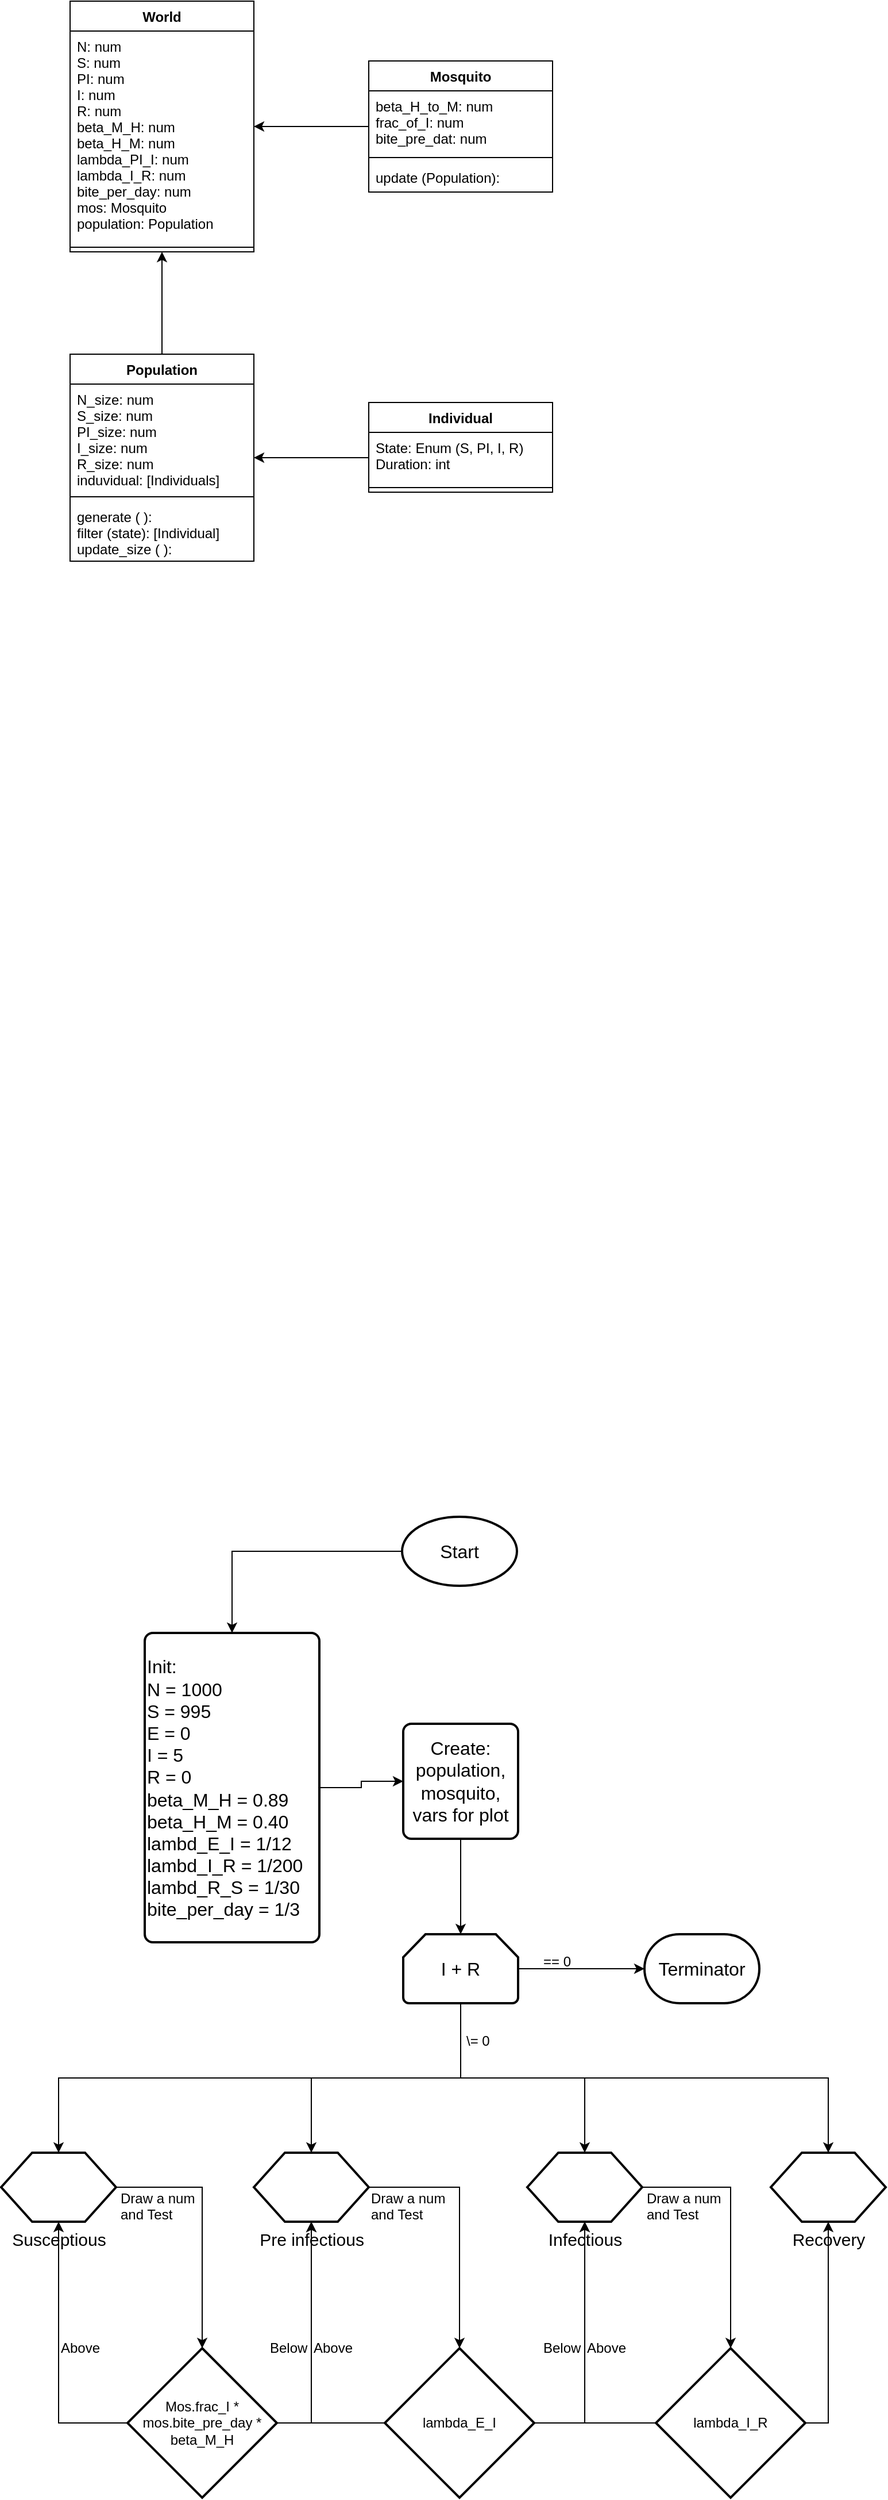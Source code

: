 <mxfile pages="1" version="11.2.8" type="google"><diagram id="QHoZbo7GYNLCDRuxF5WF" name="Page-1"><mxGraphModel dx="1038" dy="557" grid="1" gridSize="10" guides="1" tooltips="1" connect="1" arrows="1" fold="1" page="1" pageScale="1" pageWidth="827" pageHeight="1169" math="0" shadow="0"><root><mxCell id="0"/><mxCell id="1" parent="0"/><mxCell id="qXKxcWB5OwTb-_SlmIvq-1" value="Individual" style="swimlane;fontStyle=1;align=center;verticalAlign=top;childLayout=stackLayout;horizontal=1;startSize=26;horizontalStack=0;resizeParent=1;resizeParentMax=0;resizeLast=0;collapsible=1;marginBottom=0;" parent="1" vertex="1"><mxGeometry x="340" y="391" width="160" height="78" as="geometry"/></mxCell><mxCell id="qXKxcWB5OwTb-_SlmIvq-2" value="State: Enum (S, PI, I, R)&#10;Duration: int" style="text;strokeColor=none;fillColor=none;align=left;verticalAlign=top;spacingLeft=4;spacingRight=4;overflow=hidden;rotatable=0;points=[[0,0.5],[1,0.5]];portConstraint=eastwest;" parent="qXKxcWB5OwTb-_SlmIvq-1" vertex="1"><mxGeometry y="26" width="160" height="44" as="geometry"/></mxCell><mxCell id="qXKxcWB5OwTb-_SlmIvq-3" value="" style="line;strokeWidth=1;fillColor=none;align=left;verticalAlign=middle;spacingTop=-1;spacingLeft=3;spacingRight=3;rotatable=0;labelPosition=right;points=[];portConstraint=eastwest;" parent="qXKxcWB5OwTb-_SlmIvq-1" vertex="1"><mxGeometry y="70" width="160" height="8" as="geometry"/></mxCell><mxCell id="qXKxcWB5OwTb-_SlmIvq-17" style="edgeStyle=orthogonalEdgeStyle;rounded=0;orthogonalLoop=1;jettySize=auto;html=1;" parent="1" source="qXKxcWB5OwTb-_SlmIvq-5" target="qXKxcWB5OwTb-_SlmIvq-13" edge="1"><mxGeometry relative="1" as="geometry"/></mxCell><mxCell id="qXKxcWB5OwTb-_SlmIvq-5" value="Population" style="swimlane;fontStyle=1;align=center;verticalAlign=top;childLayout=stackLayout;horizontal=1;startSize=26;horizontalStack=0;resizeParent=1;resizeParentMax=0;resizeLast=0;collapsible=1;marginBottom=0;" parent="1" vertex="1"><mxGeometry x="80" y="349" width="160" height="180" as="geometry"/></mxCell><mxCell id="qXKxcWB5OwTb-_SlmIvq-6" value="N_size: num&#10;S_size: num&#10;PI_size: num&#10;I_size: num&#10;R_size: num&#10;induvidual: [Individuals]" style="text;strokeColor=none;fillColor=none;align=left;verticalAlign=top;spacingLeft=4;spacingRight=4;overflow=hidden;rotatable=0;points=[[0,0.5],[1,0.5]];portConstraint=eastwest;" parent="qXKxcWB5OwTb-_SlmIvq-5" vertex="1"><mxGeometry y="26" width="160" height="94" as="geometry"/></mxCell><mxCell id="qXKxcWB5OwTb-_SlmIvq-7" value="" style="line;strokeWidth=1;fillColor=none;align=left;verticalAlign=middle;spacingTop=-1;spacingLeft=3;spacingRight=3;rotatable=0;labelPosition=right;points=[];portConstraint=eastwest;" parent="qXKxcWB5OwTb-_SlmIvq-5" vertex="1"><mxGeometry y="120" width="160" height="8" as="geometry"/></mxCell><mxCell id="qXKxcWB5OwTb-_SlmIvq-8" value="generate ( ):&#10;filter (state): [Individual]&#10;update_size ( ):" style="text;strokeColor=none;fillColor=none;align=left;verticalAlign=top;spacingLeft=4;spacingRight=4;overflow=hidden;rotatable=0;points=[[0,0.5],[1,0.5]];portConstraint=eastwest;" parent="qXKxcWB5OwTb-_SlmIvq-5" vertex="1"><mxGeometry y="128" width="160" height="52" as="geometry"/></mxCell><mxCell id="qXKxcWB5OwTb-_SlmIvq-20" style="edgeStyle=orthogonalEdgeStyle;rounded=0;orthogonalLoop=1;jettySize=auto;html=1;" parent="1" source="qXKxcWB5OwTb-_SlmIvq-9" target="qXKxcWB5OwTb-_SlmIvq-13" edge="1"><mxGeometry relative="1" as="geometry"/></mxCell><mxCell id="qXKxcWB5OwTb-_SlmIvq-9" value="Mosquito" style="swimlane;fontStyle=1;align=center;verticalAlign=top;childLayout=stackLayout;horizontal=1;startSize=26;horizontalStack=0;resizeParent=1;resizeParentMax=0;resizeLast=0;collapsible=1;marginBottom=0;" parent="1" vertex="1"><mxGeometry x="340" y="94" width="160" height="114" as="geometry"/></mxCell><mxCell id="qXKxcWB5OwTb-_SlmIvq-10" value="beta_H_to_M: num&#10;frac_of_I: num&#10;bite_pre_dat: num" style="text;strokeColor=none;fillColor=none;align=left;verticalAlign=top;spacingLeft=4;spacingRight=4;overflow=hidden;rotatable=0;points=[[0,0.5],[1,0.5]];portConstraint=eastwest;" parent="qXKxcWB5OwTb-_SlmIvq-9" vertex="1"><mxGeometry y="26" width="160" height="54" as="geometry"/></mxCell><mxCell id="qXKxcWB5OwTb-_SlmIvq-11" value="" style="line;strokeWidth=1;fillColor=none;align=left;verticalAlign=middle;spacingTop=-1;spacingLeft=3;spacingRight=3;rotatable=0;labelPosition=right;points=[];portConstraint=eastwest;" parent="qXKxcWB5OwTb-_SlmIvq-9" vertex="1"><mxGeometry y="80" width="160" height="8" as="geometry"/></mxCell><mxCell id="qXKxcWB5OwTb-_SlmIvq-12" value="update (Population):" style="text;strokeColor=none;fillColor=none;align=left;verticalAlign=top;spacingLeft=4;spacingRight=4;overflow=hidden;rotatable=0;points=[[0,0.5],[1,0.5]];portConstraint=eastwest;" parent="qXKxcWB5OwTb-_SlmIvq-9" vertex="1"><mxGeometry y="88" width="160" height="26" as="geometry"/></mxCell><mxCell id="qXKxcWB5OwTb-_SlmIvq-13" value="World" style="swimlane;fontStyle=1;align=center;verticalAlign=top;childLayout=stackLayout;horizontal=1;startSize=26;horizontalStack=0;resizeParent=1;resizeParentMax=0;resizeLast=0;collapsible=1;marginBottom=0;" parent="1" vertex="1"><mxGeometry x="80" y="42" width="160" height="218" as="geometry"/></mxCell><mxCell id="qXKxcWB5OwTb-_SlmIvq-14" value="N: num&#10;S: num&#10;PI: num&#10;I: num&#10;R: num&#10;beta_M_H: num&#10;beta_H_M: num&#10;lambda_PI_I: num&#10;lambda_I_R: num&#10;bite_per_day: num&#10;mos: Mosquito&#10;population: Population&#10;" style="text;strokeColor=none;fillColor=none;align=left;verticalAlign=top;spacingLeft=4;spacingRight=4;overflow=hidden;rotatable=0;points=[[0,0.5],[1,0.5]];portConstraint=eastwest;" parent="qXKxcWB5OwTb-_SlmIvq-13" vertex="1"><mxGeometry y="26" width="160" height="184" as="geometry"/></mxCell><mxCell id="qXKxcWB5OwTb-_SlmIvq-15" value="" style="line;strokeWidth=1;fillColor=none;align=left;verticalAlign=middle;spacingTop=-1;spacingLeft=3;spacingRight=3;rotatable=0;labelPosition=right;points=[];portConstraint=eastwest;" parent="qXKxcWB5OwTb-_SlmIvq-13" vertex="1"><mxGeometry y="210" width="160" height="8" as="geometry"/></mxCell><mxCell id="qXKxcWB5OwTb-_SlmIvq-18" style="edgeStyle=orthogonalEdgeStyle;rounded=0;orthogonalLoop=1;jettySize=auto;html=1;" parent="1" source="qXKxcWB5OwTb-_SlmIvq-2" target="qXKxcWB5OwTb-_SlmIvq-5" edge="1"><mxGeometry relative="1" as="geometry"/></mxCell><mxCell id="qXKxcWB5OwTb-_SlmIvq-92" style="edgeStyle=orthogonalEdgeStyle;rounded=0;orthogonalLoop=1;jettySize=auto;html=1;" parent="1" source="qXKxcWB5OwTb-_SlmIvq-21" target="qXKxcWB5OwTb-_SlmIvq-89" edge="1"><mxGeometry relative="1" as="geometry"/></mxCell><mxCell id="qXKxcWB5OwTb-_SlmIvq-21" value="&lt;font style=&quot;font-size: 16px&quot;&gt;Start&lt;/font&gt;" style="strokeWidth=2;html=1;shape=mxgraph.flowchart.start_1;whiteSpace=wrap;" parent="1" vertex="1"><mxGeometry x="369" y="1360" width="100" height="60" as="geometry"/></mxCell><mxCell id="qXKxcWB5OwTb-_SlmIvq-91" style="edgeStyle=orthogonalEdgeStyle;rounded=0;orthogonalLoop=1;jettySize=auto;html=1;" parent="1" source="qXKxcWB5OwTb-_SlmIvq-22" target="qXKxcWB5OwTb-_SlmIvq-77" edge="1"><mxGeometry relative="1" as="geometry"/></mxCell><mxCell id="qXKxcWB5OwTb-_SlmIvq-22" value="&lt;font style=&quot;font-size: 16px&quot;&gt;Create:&lt;br&gt;population,&lt;br&gt;mosquito,&lt;br&gt;vars for plot&lt;/font&gt;" style="rounded=1;whiteSpace=wrap;html=1;absoluteArcSize=1;arcSize=14;strokeWidth=2;" parent="1" vertex="1"><mxGeometry x="370" y="1540" width="100" height="100" as="geometry"/></mxCell><mxCell id="qXKxcWB5OwTb-_SlmIvq-43" style="edgeStyle=orthogonalEdgeStyle;rounded=0;orthogonalLoop=1;jettySize=auto;html=1;exitX=1;exitY=0.5;exitDx=0;exitDy=0;exitPerimeter=0;" parent="1" source="qXKxcWB5OwTb-_SlmIvq-25" target="qXKxcWB5OwTb-_SlmIvq-33" edge="1"><mxGeometry relative="1" as="geometry"/></mxCell><mxCell id="qXKxcWB5OwTb-_SlmIvq-50" style="edgeStyle=orthogonalEdgeStyle;rounded=0;orthogonalLoop=1;jettySize=auto;html=1;exitX=0;exitY=0.5;exitDx=0;exitDy=0;exitPerimeter=0;" parent="1" source="qXKxcWB5OwTb-_SlmIvq-25" target="qXKxcWB5OwTb-_SlmIvq-31" edge="1"><mxGeometry relative="1" as="geometry"/></mxCell><mxCell id="qXKxcWB5OwTb-_SlmIvq-25" value="Mos.frac_I * mos.bite_pre_day * beta_M_H" style="strokeWidth=2;html=1;shape=mxgraph.flowchart.decision;whiteSpace=wrap;" parent="1" vertex="1"><mxGeometry x="130" y="2083" width="130" height="130" as="geometry"/></mxCell><mxCell id="qXKxcWB5OwTb-_SlmIvq-45" style="edgeStyle=orthogonalEdgeStyle;rounded=0;orthogonalLoop=1;jettySize=auto;html=1;exitX=1;exitY=0.5;exitDx=0;exitDy=0;exitPerimeter=0;" parent="1" source="qXKxcWB5OwTb-_SlmIvq-27" target="qXKxcWB5OwTb-_SlmIvq-36" edge="1"><mxGeometry relative="1" as="geometry"/></mxCell><mxCell id="qXKxcWB5OwTb-_SlmIvq-49" style="edgeStyle=orthogonalEdgeStyle;rounded=0;orthogonalLoop=1;jettySize=auto;html=1;" parent="1" source="qXKxcWB5OwTb-_SlmIvq-27" target="qXKxcWB5OwTb-_SlmIvq-33" edge="1"><mxGeometry relative="1" as="geometry"/></mxCell><mxCell id="qXKxcWB5OwTb-_SlmIvq-27" value="lambda_E_I" style="strokeWidth=2;html=1;shape=mxgraph.flowchart.decision;whiteSpace=wrap;" parent="1" vertex="1"><mxGeometry x="354" y="2083" width="130" height="130" as="geometry"/></mxCell><mxCell id="qXKxcWB5OwTb-_SlmIvq-47" style="edgeStyle=orthogonalEdgeStyle;rounded=0;orthogonalLoop=1;jettySize=auto;html=1;exitX=1;exitY=0.5;exitDx=0;exitDy=0;exitPerimeter=0;" parent="1" source="qXKxcWB5OwTb-_SlmIvq-28" target="qXKxcWB5OwTb-_SlmIvq-37" edge="1"><mxGeometry relative="1" as="geometry"/></mxCell><mxCell id="qXKxcWB5OwTb-_SlmIvq-51" style="edgeStyle=orthogonalEdgeStyle;rounded=0;orthogonalLoop=1;jettySize=auto;html=1;exitX=0;exitY=0.5;exitDx=0;exitDy=0;exitPerimeter=0;" parent="1" source="qXKxcWB5OwTb-_SlmIvq-28" target="qXKxcWB5OwTb-_SlmIvq-36" edge="1"><mxGeometry relative="1" as="geometry"/></mxCell><mxCell id="qXKxcWB5OwTb-_SlmIvq-28" value="lambda_I_R" style="strokeWidth=2;html=1;shape=mxgraph.flowchart.decision;whiteSpace=wrap;" parent="1" vertex="1"><mxGeometry x="590" y="2083" width="130" height="130" as="geometry"/></mxCell><mxCell id="qXKxcWB5OwTb-_SlmIvq-38" style="edgeStyle=orthogonalEdgeStyle;rounded=0;orthogonalLoop=1;jettySize=auto;html=1;exitX=0.5;exitY=1;exitDx=0;exitDy=0;exitPerimeter=0;" parent="1" source="qXKxcWB5OwTb-_SlmIvq-77" target="qXKxcWB5OwTb-_SlmIvq-33" edge="1"><mxGeometry relative="1" as="geometry"><mxPoint x="370" y="1803.176" as="sourcePoint"/></mxGeometry></mxCell><mxCell id="qXKxcWB5OwTb-_SlmIvq-39" style="edgeStyle=orthogonalEdgeStyle;rounded=0;orthogonalLoop=1;jettySize=auto;html=1;exitX=0.5;exitY=1;exitDx=0;exitDy=0;exitPerimeter=0;" parent="1" source="qXKxcWB5OwTb-_SlmIvq-77" target="qXKxcWB5OwTb-_SlmIvq-36" edge="1"><mxGeometry relative="1" as="geometry"><mxPoint x="470" y="1803.176" as="sourcePoint"/></mxGeometry></mxCell><mxCell id="qXKxcWB5OwTb-_SlmIvq-40" style="edgeStyle=orthogonalEdgeStyle;rounded=0;orthogonalLoop=1;jettySize=auto;html=1;exitX=0.5;exitY=1;exitDx=0;exitDy=0;exitPerimeter=0;" parent="1" source="qXKxcWB5OwTb-_SlmIvq-77" target="qXKxcWB5OwTb-_SlmIvq-31" edge="1"><mxGeometry relative="1" as="geometry"><mxPoint x="370" y="1803.176" as="sourcePoint"/></mxGeometry></mxCell><mxCell id="qXKxcWB5OwTb-_SlmIvq-41" style="edgeStyle=orthogonalEdgeStyle;rounded=0;orthogonalLoop=1;jettySize=auto;html=1;exitX=0.5;exitY=1;exitDx=0;exitDy=0;exitPerimeter=0;" parent="1" source="qXKxcWB5OwTb-_SlmIvq-77" target="qXKxcWB5OwTb-_SlmIvq-37" edge="1"><mxGeometry relative="1" as="geometry"><mxPoint x="470" y="1803.176" as="sourcePoint"/></mxGeometry></mxCell><mxCell id="qXKxcWB5OwTb-_SlmIvq-42" style="edgeStyle=orthogonalEdgeStyle;rounded=0;orthogonalLoop=1;jettySize=auto;html=1;entryX=0.5;entryY=0;entryDx=0;entryDy=0;entryPerimeter=0;exitX=1;exitY=0.5;exitDx=0;exitDy=0;" parent="1" source="qXKxcWB5OwTb-_SlmIvq-31" target="qXKxcWB5OwTb-_SlmIvq-25" edge="1"><mxGeometry relative="1" as="geometry"/></mxCell><mxCell id="qXKxcWB5OwTb-_SlmIvq-31" value="&lt;font style=&quot;font-size: 15px&quot;&gt;Susceptious&lt;/font&gt;" style="verticalLabelPosition=bottom;verticalAlign=top;html=1;strokeWidth=2;shape=hexagon;perimeter=hexagonPerimeter2;arcSize=6;size=0.27;" parent="1" vertex="1"><mxGeometry x="20" y="1913" width="100" height="60" as="geometry"/></mxCell><mxCell id="qXKxcWB5OwTb-_SlmIvq-44" style="edgeStyle=orthogonalEdgeStyle;rounded=0;orthogonalLoop=1;jettySize=auto;html=1;entryX=0.5;entryY=0;entryDx=0;entryDy=0;entryPerimeter=0;" parent="1" source="qXKxcWB5OwTb-_SlmIvq-33" target="qXKxcWB5OwTb-_SlmIvq-27" edge="1"><mxGeometry relative="1" as="geometry"/></mxCell><mxCell id="qXKxcWB5OwTb-_SlmIvq-33" value="&lt;font style=&quot;font-size: 15px&quot;&gt;Pre infectious&lt;/font&gt;" style="verticalLabelPosition=bottom;verticalAlign=top;html=1;strokeWidth=2;shape=hexagon;perimeter=hexagonPerimeter2;arcSize=6;size=0.27;" parent="1" vertex="1"><mxGeometry x="240" y="1913" width="100" height="60" as="geometry"/></mxCell><mxCell id="qXKxcWB5OwTb-_SlmIvq-46" style="edgeStyle=orthogonalEdgeStyle;rounded=0;orthogonalLoop=1;jettySize=auto;html=1;entryX=0.5;entryY=0;entryDx=0;entryDy=0;entryPerimeter=0;exitX=1;exitY=0.5;exitDx=0;exitDy=0;" parent="1" source="qXKxcWB5OwTb-_SlmIvq-36" target="qXKxcWB5OwTb-_SlmIvq-28" edge="1"><mxGeometry relative="1" as="geometry"/></mxCell><mxCell id="qXKxcWB5OwTb-_SlmIvq-36" value="&lt;font style=&quot;font-size: 15px&quot;&gt;Infectious&lt;/font&gt;" style="verticalLabelPosition=bottom;verticalAlign=top;html=1;strokeWidth=2;shape=hexagon;perimeter=hexagonPerimeter2;arcSize=6;size=0.27;" parent="1" vertex="1"><mxGeometry x="478" y="1913" width="100" height="60" as="geometry"/></mxCell><mxCell id="qXKxcWB5OwTb-_SlmIvq-37" value="&lt;font style=&quot;font-size: 15px&quot;&gt;Recovery&lt;/font&gt;" style="verticalLabelPosition=bottom;verticalAlign=top;html=1;strokeWidth=2;shape=hexagon;perimeter=hexagonPerimeter2;arcSize=6;size=0.27;" parent="1" vertex="1"><mxGeometry x="690" y="1913" width="100" height="60" as="geometry"/></mxCell><mxCell id="qXKxcWB5OwTb-_SlmIvq-58" value="Below" style="text;html=1;resizable=0;points=[];autosize=1;align=left;verticalAlign=top;spacingTop=-4;" parent="1" vertex="1"><mxGeometry x="490" y="2073" width="50" height="20" as="geometry"/></mxCell><mxCell id="qXKxcWB5OwTb-_SlmIvq-59" value="Above" style="text;html=1;resizable=0;points=[];autosize=1;align=left;verticalAlign=top;spacingTop=-4;" parent="1" vertex="1"><mxGeometry x="528" y="2073" width="50" height="20" as="geometry"/></mxCell><mxCell id="qXKxcWB5OwTb-_SlmIvq-61" value="Below" style="text;html=1;resizable=0;points=[];autosize=1;align=left;verticalAlign=top;spacingTop=-4;" parent="1" vertex="1"><mxGeometry x="252" y="2073" width="50" height="20" as="geometry"/></mxCell><mxCell id="qXKxcWB5OwTb-_SlmIvq-62" value="Above" style="text;html=1;resizable=0;points=[];autosize=1;align=left;verticalAlign=top;spacingTop=-4;" parent="1" vertex="1"><mxGeometry x="290" y="2073" width="50" height="20" as="geometry"/></mxCell><mxCell id="qXKxcWB5OwTb-_SlmIvq-64" value="Above" style="text;html=1;resizable=0;points=[];autosize=1;align=left;verticalAlign=top;spacingTop=-4;" parent="1" vertex="1"><mxGeometry x="70" y="2073" width="50" height="20" as="geometry"/></mxCell><mxCell id="qXKxcWB5OwTb-_SlmIvq-65" value="Draw a num&lt;br&gt;and Test" style="text;html=1;resizable=0;points=[];autosize=1;align=left;verticalAlign=top;spacingTop=-4;" parent="1" vertex="1"><mxGeometry x="122" y="1943" width="80" height="30" as="geometry"/></mxCell><mxCell id="qXKxcWB5OwTb-_SlmIvq-66" value="Draw a num&lt;br&gt;and Test" style="text;html=1;resizable=0;points=[];autosize=1;align=left;verticalAlign=top;spacingTop=-4;" parent="1" vertex="1"><mxGeometry x="340" y="1943" width="80" height="30" as="geometry"/></mxCell><mxCell id="qXKxcWB5OwTb-_SlmIvq-67" value="Draw a num&lt;br&gt;and Test" style="text;html=1;resizable=0;points=[];autosize=1;align=left;verticalAlign=top;spacingTop=-4;" parent="1" vertex="1"><mxGeometry x="580" y="1943" width="80" height="30" as="geometry"/></mxCell><mxCell id="qXKxcWB5OwTb-_SlmIvq-80" style="edgeStyle=orthogonalEdgeStyle;rounded=0;orthogonalLoop=1;jettySize=auto;html=1;" parent="1" source="qXKxcWB5OwTb-_SlmIvq-77" target="qXKxcWB5OwTb-_SlmIvq-79" edge="1"><mxGeometry relative="1" as="geometry"/></mxCell><mxCell id="qXKxcWB5OwTb-_SlmIvq-77" value="&lt;font style=&quot;font-size: 16px&quot;&gt;I + R&lt;/font&gt;" style="strokeWidth=2;html=1;shape=mxgraph.flowchart.loop_limit;whiteSpace=wrap;" parent="1" vertex="1"><mxGeometry x="370" y="1723" width="100" height="60" as="geometry"/></mxCell><mxCell id="qXKxcWB5OwTb-_SlmIvq-78" value="\= 0" style="text;html=1;resizable=0;points=[];autosize=1;align=left;verticalAlign=top;spacingTop=-4;" parent="1" vertex="1"><mxGeometry x="422.5" y="1806" width="40" height="20" as="geometry"/></mxCell><mxCell id="qXKxcWB5OwTb-_SlmIvq-79" value="&lt;font style=&quot;font-size: 16px&quot;&gt;Terminator&lt;/font&gt;" style="strokeWidth=2;html=1;shape=mxgraph.flowchart.terminator;whiteSpace=wrap;" parent="1" vertex="1"><mxGeometry x="580" y="1723" width="100" height="60" as="geometry"/></mxCell><mxCell id="qXKxcWB5OwTb-_SlmIvq-81" value="== 0" style="text;html=1;resizable=0;points=[];autosize=1;align=left;verticalAlign=top;spacingTop=-4;" parent="1" vertex="1"><mxGeometry x="490" y="1737" width="40" height="20" as="geometry"/></mxCell><mxCell id="qXKxcWB5OwTb-_SlmIvq-90" style="edgeStyle=orthogonalEdgeStyle;rounded=0;orthogonalLoop=1;jettySize=auto;html=1;" parent="1" source="qXKxcWB5OwTb-_SlmIvq-89" target="qXKxcWB5OwTb-_SlmIvq-22" edge="1"><mxGeometry relative="1" as="geometry"/></mxCell><mxCell id="qXKxcWB5OwTb-_SlmIvq-89" value="&lt;span style=&quot;font-size: 16px ; white-space: normal&quot;&gt;Init:&lt;/span&gt;&lt;br style=&quot;font-size: 16px ; white-space: normal&quot;&gt;&lt;span style=&quot;font-size: 16px ; white-space: normal&quot;&gt;N = 1000&lt;/span&gt;&lt;br style=&quot;font-size: 16px ; white-space: normal&quot;&gt;&lt;span style=&quot;font-size: 16px ; white-space: normal&quot;&gt;S = 995&lt;/span&gt;&lt;br style=&quot;font-size: 16px ; white-space: normal&quot;&gt;&lt;span style=&quot;font-size: 16px ; white-space: normal&quot;&gt;E = 0&lt;/span&gt;&lt;br style=&quot;font-size: 16px ; white-space: normal&quot;&gt;&lt;span style=&quot;font-size: 16px ; white-space: normal&quot;&gt;I = 5&lt;/span&gt;&lt;br style=&quot;font-size: 16px ; white-space: normal&quot;&gt;&lt;span style=&quot;font-size: 16px ; white-space: normal&quot;&gt;R = 0&lt;/span&gt;&lt;br style=&quot;font-size: 16px ; white-space: normal&quot;&gt;&lt;span style=&quot;font-size: 16px ; white-space: normal&quot;&gt;beta_M_H = 0.89&lt;/span&gt;&lt;br style=&quot;font-size: 16px ; white-space: normal&quot;&gt;&lt;span style=&quot;font-size: 16px ; white-space: normal&quot;&gt;beta_H_M = 0.40&lt;/span&gt;&lt;br style=&quot;font-size: 16px ; white-space: normal&quot;&gt;&lt;span style=&quot;font-size: 16px ; white-space: normal&quot;&gt;lambd_E_I = 1/12&lt;/span&gt;&lt;br style=&quot;font-size: 16px ; white-space: normal&quot;&gt;&lt;span style=&quot;font-size: 16px ; white-space: normal&quot;&gt;lambd_I_R = 1/200&lt;/span&gt;&lt;br style=&quot;font-size: 16px ; white-space: normal&quot;&gt;&lt;span style=&quot;font-size: 16px&quot;&gt;lambd_R_S = 1/30&lt;/span&gt;&lt;span style=&quot;font-size: 16px ; white-space: normal&quot;&gt;&lt;br&gt;bite_per_day = 1/3&lt;/span&gt;" style="rounded=1;whiteSpace=wrap;html=1;absoluteArcSize=1;arcSize=14;strokeWidth=2;align=left;" parent="1" vertex="1"><mxGeometry x="145" y="1461" width="152" height="269" as="geometry"/></mxCell></root></mxGraphModel></diagram></mxfile>